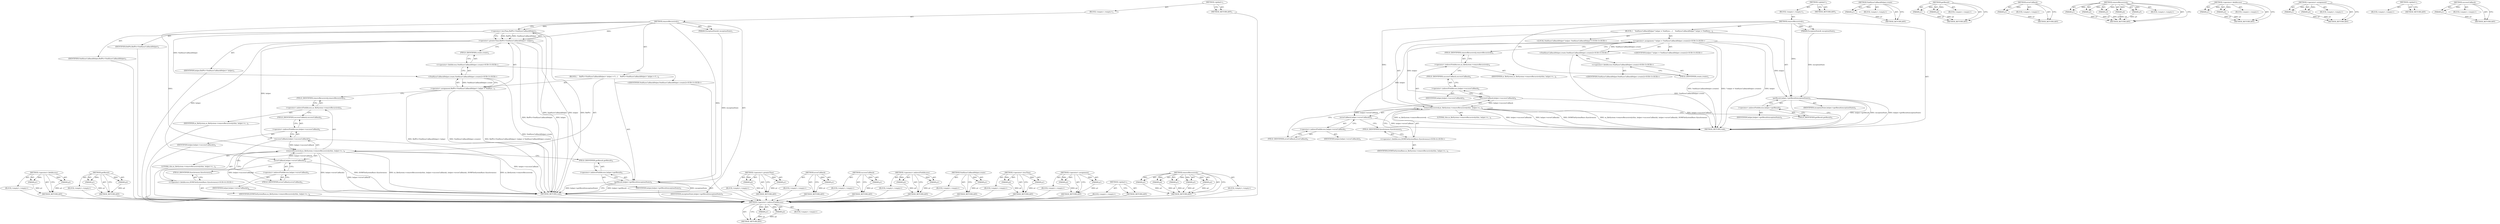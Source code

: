 digraph "successCallback" {
vulnerable_78 [label=<(METHOD,&lt;operator&gt;.fieldAccess)>];
vulnerable_79 [label=<(PARAM,p1)>];
vulnerable_80 [label=<(PARAM,p2)>];
vulnerable_81 [label=<(BLOCK,&lt;empty&gt;,&lt;empty&gt;)>];
vulnerable_82 [label=<(METHOD_RETURN,ANY)>];
vulnerable_104 [label=<(METHOD,getResult)>];
vulnerable_105 [label=<(PARAM,p1)>];
vulnerable_106 [label=<(PARAM,p2)>];
vulnerable_107 [label=<(BLOCK,&lt;empty&gt;,&lt;empty&gt;)>];
vulnerable_108 [label=<(METHOD_RETURN,ANY)>];
vulnerable_6 [label=<(METHOD,&lt;global&gt;)<SUB>1</SUB>>];
vulnerable_7 [label=<(BLOCK,&lt;empty&gt;,&lt;empty&gt;)<SUB>1</SUB>>];
vulnerable_8 [label=<(METHOD,removeRecursively)<SUB>1</SUB>>];
vulnerable_9 [label=<(PARAM,ExceptionState&amp; exceptionState)<SUB>1</SUB>>];
vulnerable_10 [label=<(BLOCK,{
    RefPtr&lt;VoidSyncCallbackHelper&gt; helper = V...,{
    RefPtr&lt;VoidSyncCallbackHelper&gt; helper = V...)<SUB>2</SUB>>];
vulnerable_11 [label=<(&lt;operator&gt;.assignment,RefPtr&lt;VoidSyncCallbackHelper&gt; helper = VoidSyn...)<SUB>3</SUB>>];
vulnerable_12 [label=<(&lt;operator&gt;.greaterThan,RefPtr&lt;VoidSyncCallbackHelper&gt; helper)<SUB>3</SUB>>];
vulnerable_13 [label=<(&lt;operator&gt;.lessThan,RefPtr&lt;VoidSyncCallbackHelper)<SUB>3</SUB>>];
vulnerable_14 [label=<(IDENTIFIER,RefPtr,RefPtr&lt;VoidSyncCallbackHelper)<SUB>3</SUB>>];
vulnerable_15 [label=<(IDENTIFIER,VoidSyncCallbackHelper,RefPtr&lt;VoidSyncCallbackHelper)<SUB>3</SUB>>];
vulnerable_16 [label=<(IDENTIFIER,helper,RefPtr&lt;VoidSyncCallbackHelper&gt; helper)<SUB>3</SUB>>];
vulnerable_17 [label="<(VoidSyncCallbackHelper.create,VoidSyncCallbackHelper::create())<SUB>3</SUB>>"];
vulnerable_18 [label="<(&lt;operator&gt;.fieldAccess,VoidSyncCallbackHelper::create)<SUB>3</SUB>>"];
vulnerable_19 [label="<(IDENTIFIER,VoidSyncCallbackHelper,VoidSyncCallbackHelper::create())<SUB>3</SUB>>"];
vulnerable_20 [label=<(FIELD_IDENTIFIER,create,create)<SUB>3</SUB>>];
vulnerable_21 [label=<(removeRecursively,m_fileSystem-&gt;removeRecursively(this, helper-&gt;s...)<SUB>4</SUB>>];
vulnerable_22 [label=<(&lt;operator&gt;.indirectFieldAccess,m_fileSystem-&gt;removeRecursively)<SUB>4</SUB>>];
vulnerable_23 [label=<(IDENTIFIER,m_fileSystem,m_fileSystem-&gt;removeRecursively(this, helper-&gt;s...)<SUB>4</SUB>>];
vulnerable_24 [label=<(FIELD_IDENTIFIER,removeRecursively,removeRecursively)<SUB>4</SUB>>];
vulnerable_25 [label=<(LITERAL,this,m_fileSystem-&gt;removeRecursively(this, helper-&gt;s...)<SUB>4</SUB>>];
vulnerable_26 [label=<(successCallback,helper-&gt;successCallback())<SUB>4</SUB>>];
vulnerable_27 [label=<(&lt;operator&gt;.indirectFieldAccess,helper-&gt;successCallback)<SUB>4</SUB>>];
vulnerable_28 [label=<(IDENTIFIER,helper,helper-&gt;successCallback())<SUB>4</SUB>>];
vulnerable_29 [label=<(FIELD_IDENTIFIER,successCallback,successCallback)<SUB>4</SUB>>];
vulnerable_30 [label=<(errorCallback,helper-&gt;errorCallback())<SUB>4</SUB>>];
vulnerable_31 [label=<(&lt;operator&gt;.indirectFieldAccess,helper-&gt;errorCallback)<SUB>4</SUB>>];
vulnerable_32 [label=<(IDENTIFIER,helper,helper-&gt;errorCallback())<SUB>4</SUB>>];
vulnerable_33 [label=<(FIELD_IDENTIFIER,errorCallback,errorCallback)<SUB>4</SUB>>];
vulnerable_34 [label="<(&lt;operator&gt;.fieldAccess,DOMFileSystemBase::Synchronous)<SUB>4</SUB>>"];
vulnerable_35 [label=<(IDENTIFIER,DOMFileSystemBase,m_fileSystem-&gt;removeRecursively(this, helper-&gt;s...)<SUB>4</SUB>>];
vulnerable_36 [label=<(FIELD_IDENTIFIER,Synchronous,Synchronous)<SUB>4</SUB>>];
vulnerable_37 [label=<(getResult,helper-&gt;getResult(exceptionState))<SUB>5</SUB>>];
vulnerable_38 [label=<(&lt;operator&gt;.indirectFieldAccess,helper-&gt;getResult)<SUB>5</SUB>>];
vulnerable_39 [label=<(IDENTIFIER,helper,helper-&gt;getResult(exceptionState))<SUB>5</SUB>>];
vulnerable_40 [label=<(FIELD_IDENTIFIER,getResult,getResult)<SUB>5</SUB>>];
vulnerable_41 [label=<(IDENTIFIER,exceptionState,helper-&gt;getResult(exceptionState))<SUB>5</SUB>>];
vulnerable_42 [label=<(METHOD_RETURN,void)<SUB>1</SUB>>];
vulnerable_44 [label=<(METHOD_RETURN,ANY)<SUB>1</SUB>>];
vulnerable_64 [label=<(METHOD,&lt;operator&gt;.greaterThan)>];
vulnerable_65 [label=<(PARAM,p1)>];
vulnerable_66 [label=<(PARAM,p2)>];
vulnerable_67 [label=<(BLOCK,&lt;empty&gt;,&lt;empty&gt;)>];
vulnerable_68 [label=<(METHOD_RETURN,ANY)>];
vulnerable_100 [label=<(METHOD,errorCallback)>];
vulnerable_101 [label=<(PARAM,p1)>];
vulnerable_102 [label=<(BLOCK,&lt;empty&gt;,&lt;empty&gt;)>];
vulnerable_103 [label=<(METHOD_RETURN,ANY)>];
vulnerable_96 [label=<(METHOD,successCallback)>];
vulnerable_97 [label=<(PARAM,p1)>];
vulnerable_98 [label=<(BLOCK,&lt;empty&gt;,&lt;empty&gt;)>];
vulnerable_99 [label=<(METHOD_RETURN,ANY)>];
vulnerable_91 [label=<(METHOD,&lt;operator&gt;.indirectFieldAccess)>];
vulnerable_92 [label=<(PARAM,p1)>];
vulnerable_93 [label=<(PARAM,p2)>];
vulnerable_94 [label=<(BLOCK,&lt;empty&gt;,&lt;empty&gt;)>];
vulnerable_95 [label=<(METHOD_RETURN,ANY)>];
vulnerable_74 [label=<(METHOD,VoidSyncCallbackHelper.create)>];
vulnerable_75 [label=<(PARAM,p1)>];
vulnerable_76 [label=<(BLOCK,&lt;empty&gt;,&lt;empty&gt;)>];
vulnerable_77 [label=<(METHOD_RETURN,ANY)>];
vulnerable_69 [label=<(METHOD,&lt;operator&gt;.lessThan)>];
vulnerable_70 [label=<(PARAM,p1)>];
vulnerable_71 [label=<(PARAM,p2)>];
vulnerable_72 [label=<(BLOCK,&lt;empty&gt;,&lt;empty&gt;)>];
vulnerable_73 [label=<(METHOD_RETURN,ANY)>];
vulnerable_59 [label=<(METHOD,&lt;operator&gt;.assignment)>];
vulnerable_60 [label=<(PARAM,p1)>];
vulnerable_61 [label=<(PARAM,p2)>];
vulnerable_62 [label=<(BLOCK,&lt;empty&gt;,&lt;empty&gt;)>];
vulnerable_63 [label=<(METHOD_RETURN,ANY)>];
vulnerable_53 [label=<(METHOD,&lt;global&gt;)<SUB>1</SUB>>];
vulnerable_54 [label=<(BLOCK,&lt;empty&gt;,&lt;empty&gt;)>];
vulnerable_55 [label=<(METHOD_RETURN,ANY)>];
vulnerable_83 [label=<(METHOD,removeRecursively)>];
vulnerable_84 [label=<(PARAM,p1)>];
vulnerable_85 [label=<(PARAM,p2)>];
vulnerable_86 [label=<(PARAM,p3)>];
vulnerable_87 [label=<(PARAM,p4)>];
vulnerable_88 [label=<(PARAM,p5)>];
vulnerable_89 [label=<(BLOCK,&lt;empty&gt;,&lt;empty&gt;)>];
vulnerable_90 [label=<(METHOD_RETURN,ANY)>];
fixed_80 [label=<(METHOD,&lt;operator&gt;.indirectFieldAccess)>];
fixed_81 [label=<(PARAM,p1)>];
fixed_82 [label=<(PARAM,p2)>];
fixed_83 [label=<(BLOCK,&lt;empty&gt;,&lt;empty&gt;)>];
fixed_84 [label=<(METHOD_RETURN,ANY)>];
fixed_6 [label=<(METHOD,&lt;global&gt;)<SUB>1</SUB>>];
fixed_7 [label=<(BLOCK,&lt;empty&gt;,&lt;empty&gt;)<SUB>1</SUB>>];
fixed_8 [label=<(METHOD,removeRecursively)<SUB>1</SUB>>];
fixed_9 [label=<(PARAM,ExceptionState&amp; exceptionState)<SUB>1</SUB>>];
fixed_10 [label=<(BLOCK,{
    VoidSyncCallbackHelper* helper = VoidSync...,{
    VoidSyncCallbackHelper* helper = VoidSync...)<SUB>2</SUB>>];
fixed_11 [label="<(LOCAL,VoidSyncCallbackHelper* helper: VoidSyncCallbackHelper*)<SUB>3</SUB>>"];
fixed_12 [label="<(&lt;operator&gt;.assignment,* helper = VoidSyncCallbackHelper::create())<SUB>3</SUB>>"];
fixed_13 [label="<(IDENTIFIER,helper,* helper = VoidSyncCallbackHelper::create())<SUB>3</SUB>>"];
fixed_14 [label="<(VoidSyncCallbackHelper.create,VoidSyncCallbackHelper::create())<SUB>3</SUB>>"];
fixed_15 [label="<(&lt;operator&gt;.fieldAccess,VoidSyncCallbackHelper::create)<SUB>3</SUB>>"];
fixed_16 [label="<(IDENTIFIER,VoidSyncCallbackHelper,VoidSyncCallbackHelper::create())<SUB>3</SUB>>"];
fixed_17 [label=<(FIELD_IDENTIFIER,create,create)<SUB>3</SUB>>];
fixed_18 [label=<(removeRecursively,m_fileSystem-&gt;removeRecursively(this, helper-&gt;s...)<SUB>4</SUB>>];
fixed_19 [label=<(&lt;operator&gt;.indirectFieldAccess,m_fileSystem-&gt;removeRecursively)<SUB>4</SUB>>];
fixed_20 [label=<(IDENTIFIER,m_fileSystem,m_fileSystem-&gt;removeRecursively(this, helper-&gt;s...)<SUB>4</SUB>>];
fixed_21 [label=<(FIELD_IDENTIFIER,removeRecursively,removeRecursively)<SUB>4</SUB>>];
fixed_22 [label=<(LITERAL,this,m_fileSystem-&gt;removeRecursively(this, helper-&gt;s...)<SUB>4</SUB>>];
fixed_23 [label=<(successCallback,helper-&gt;successCallback())<SUB>4</SUB>>];
fixed_24 [label=<(&lt;operator&gt;.indirectFieldAccess,helper-&gt;successCallback)<SUB>4</SUB>>];
fixed_25 [label=<(IDENTIFIER,helper,helper-&gt;successCallback())<SUB>4</SUB>>];
fixed_26 [label=<(FIELD_IDENTIFIER,successCallback,successCallback)<SUB>4</SUB>>];
fixed_27 [label=<(errorCallback,helper-&gt;errorCallback())<SUB>4</SUB>>];
fixed_28 [label=<(&lt;operator&gt;.indirectFieldAccess,helper-&gt;errorCallback)<SUB>4</SUB>>];
fixed_29 [label=<(IDENTIFIER,helper,helper-&gt;errorCallback())<SUB>4</SUB>>];
fixed_30 [label=<(FIELD_IDENTIFIER,errorCallback,errorCallback)<SUB>4</SUB>>];
fixed_31 [label="<(&lt;operator&gt;.fieldAccess,DOMFileSystemBase::Synchronous)<SUB>4</SUB>>"];
fixed_32 [label=<(IDENTIFIER,DOMFileSystemBase,m_fileSystem-&gt;removeRecursively(this, helper-&gt;s...)<SUB>4</SUB>>];
fixed_33 [label=<(FIELD_IDENTIFIER,Synchronous,Synchronous)<SUB>4</SUB>>];
fixed_34 [label=<(getResult,helper-&gt;getResult(exceptionState))<SUB>5</SUB>>];
fixed_35 [label=<(&lt;operator&gt;.indirectFieldAccess,helper-&gt;getResult)<SUB>5</SUB>>];
fixed_36 [label=<(IDENTIFIER,helper,helper-&gt;getResult(exceptionState))<SUB>5</SUB>>];
fixed_37 [label=<(FIELD_IDENTIFIER,getResult,getResult)<SUB>5</SUB>>];
fixed_38 [label=<(IDENTIFIER,exceptionState,helper-&gt;getResult(exceptionState))<SUB>5</SUB>>];
fixed_39 [label=<(METHOD_RETURN,void)<SUB>1</SUB>>];
fixed_41 [label=<(METHOD_RETURN,ANY)<SUB>1</SUB>>];
fixed_63 [label=<(METHOD,VoidSyncCallbackHelper.create)>];
fixed_64 [label=<(PARAM,p1)>];
fixed_65 [label=<(BLOCK,&lt;empty&gt;,&lt;empty&gt;)>];
fixed_66 [label=<(METHOD_RETURN,ANY)>];
fixed_93 [label=<(METHOD,getResult)>];
fixed_94 [label=<(PARAM,p1)>];
fixed_95 [label=<(PARAM,p2)>];
fixed_96 [label=<(BLOCK,&lt;empty&gt;,&lt;empty&gt;)>];
fixed_97 [label=<(METHOD_RETURN,ANY)>];
fixed_89 [label=<(METHOD,errorCallback)>];
fixed_90 [label=<(PARAM,p1)>];
fixed_91 [label=<(BLOCK,&lt;empty&gt;,&lt;empty&gt;)>];
fixed_92 [label=<(METHOD_RETURN,ANY)>];
fixed_72 [label=<(METHOD,removeRecursively)>];
fixed_73 [label=<(PARAM,p1)>];
fixed_74 [label=<(PARAM,p2)>];
fixed_75 [label=<(PARAM,p3)>];
fixed_76 [label=<(PARAM,p4)>];
fixed_77 [label=<(PARAM,p5)>];
fixed_78 [label=<(BLOCK,&lt;empty&gt;,&lt;empty&gt;)>];
fixed_79 [label=<(METHOD_RETURN,ANY)>];
fixed_67 [label=<(METHOD,&lt;operator&gt;.fieldAccess)>];
fixed_68 [label=<(PARAM,p1)>];
fixed_69 [label=<(PARAM,p2)>];
fixed_70 [label=<(BLOCK,&lt;empty&gt;,&lt;empty&gt;)>];
fixed_71 [label=<(METHOD_RETURN,ANY)>];
fixed_58 [label=<(METHOD,&lt;operator&gt;.assignment)>];
fixed_59 [label=<(PARAM,p1)>];
fixed_60 [label=<(PARAM,p2)>];
fixed_61 [label=<(BLOCK,&lt;empty&gt;,&lt;empty&gt;)>];
fixed_62 [label=<(METHOD_RETURN,ANY)>];
fixed_52 [label=<(METHOD,&lt;global&gt;)<SUB>1</SUB>>];
fixed_53 [label=<(BLOCK,&lt;empty&gt;,&lt;empty&gt;)>];
fixed_54 [label=<(METHOD_RETURN,ANY)>];
fixed_85 [label=<(METHOD,successCallback)>];
fixed_86 [label=<(PARAM,p1)>];
fixed_87 [label=<(BLOCK,&lt;empty&gt;,&lt;empty&gt;)>];
fixed_88 [label=<(METHOD_RETURN,ANY)>];
vulnerable_78 -> vulnerable_79  [key=0, label="AST: "];
vulnerable_78 -> vulnerable_79  [key=1, label="DDG: "];
vulnerable_78 -> vulnerable_81  [key=0, label="AST: "];
vulnerable_78 -> vulnerable_80  [key=0, label="AST: "];
vulnerable_78 -> vulnerable_80  [key=1, label="DDG: "];
vulnerable_78 -> vulnerable_82  [key=0, label="AST: "];
vulnerable_78 -> vulnerable_82  [key=1, label="CFG: "];
vulnerable_79 -> vulnerable_82  [key=0, label="DDG: p1"];
vulnerable_80 -> vulnerable_82  [key=0, label="DDG: p2"];
vulnerable_81 -> fixed_80  [key=0];
vulnerable_82 -> fixed_80  [key=0];
vulnerable_104 -> vulnerable_105  [key=0, label="AST: "];
vulnerable_104 -> vulnerable_105  [key=1, label="DDG: "];
vulnerable_104 -> vulnerable_107  [key=0, label="AST: "];
vulnerable_104 -> vulnerable_106  [key=0, label="AST: "];
vulnerable_104 -> vulnerable_106  [key=1, label="DDG: "];
vulnerable_104 -> vulnerable_108  [key=0, label="AST: "];
vulnerable_104 -> vulnerable_108  [key=1, label="CFG: "];
vulnerable_105 -> vulnerable_108  [key=0, label="DDG: p1"];
vulnerable_106 -> vulnerable_108  [key=0, label="DDG: p2"];
vulnerable_107 -> fixed_80  [key=0];
vulnerable_108 -> fixed_80  [key=0];
vulnerable_6 -> vulnerable_7  [key=0, label="AST: "];
vulnerable_6 -> vulnerable_44  [key=0, label="AST: "];
vulnerable_6 -> vulnerable_44  [key=1, label="CFG: "];
vulnerable_7 -> vulnerable_8  [key=0, label="AST: "];
vulnerable_8 -> vulnerable_9  [key=0, label="AST: "];
vulnerable_8 -> vulnerable_9  [key=1, label="DDG: "];
vulnerable_8 -> vulnerable_10  [key=0, label="AST: "];
vulnerable_8 -> vulnerable_42  [key=0, label="AST: "];
vulnerable_8 -> vulnerable_13  [key=0, label="CFG: "];
vulnerable_8 -> vulnerable_13  [key=1, label="DDG: "];
vulnerable_8 -> vulnerable_21  [key=0, label="DDG: "];
vulnerable_8 -> vulnerable_37  [key=0, label="DDG: "];
vulnerable_8 -> vulnerable_12  [key=0, label="DDG: "];
vulnerable_9 -> vulnerable_37  [key=0, label="DDG: exceptionState"];
vulnerable_10 -> vulnerable_11  [key=0, label="AST: "];
vulnerable_10 -> vulnerable_21  [key=0, label="AST: "];
vulnerable_10 -> vulnerable_37  [key=0, label="AST: "];
vulnerable_11 -> vulnerable_12  [key=0, label="AST: "];
vulnerable_11 -> vulnerable_17  [key=0, label="AST: "];
vulnerable_11 -> vulnerable_24  [key=0, label="CFG: "];
vulnerable_11 -> vulnerable_42  [key=0, label="DDG: RefPtr&lt;VoidSyncCallbackHelper&gt; helper"];
vulnerable_11 -> vulnerable_42  [key=1, label="DDG: VoidSyncCallbackHelper::create()"];
vulnerable_11 -> vulnerable_42  [key=2, label="DDG: RefPtr&lt;VoidSyncCallbackHelper&gt; helper = VoidSyncCallbackHelper::create()"];
vulnerable_12 -> vulnerable_13  [key=0, label="AST: "];
vulnerable_12 -> vulnerable_16  [key=0, label="AST: "];
vulnerable_12 -> vulnerable_20  [key=0, label="CFG: "];
vulnerable_12 -> vulnerable_42  [key=0, label="DDG: RefPtr&lt;VoidSyncCallbackHelper"];
vulnerable_12 -> vulnerable_42  [key=1, label="DDG: helper"];
vulnerable_12 -> vulnerable_37  [key=0, label="DDG: helper"];
vulnerable_12 -> vulnerable_26  [key=0, label="DDG: helper"];
vulnerable_12 -> vulnerable_30  [key=0, label="DDG: helper"];
vulnerable_13 -> vulnerable_14  [key=0, label="AST: "];
vulnerable_13 -> vulnerable_15  [key=0, label="AST: "];
vulnerable_13 -> vulnerable_12  [key=0, label="CFG: "];
vulnerable_13 -> vulnerable_12  [key=1, label="DDG: RefPtr"];
vulnerable_13 -> vulnerable_12  [key=2, label="DDG: VoidSyncCallbackHelper"];
vulnerable_13 -> vulnerable_42  [key=0, label="DDG: VoidSyncCallbackHelper"];
vulnerable_13 -> vulnerable_42  [key=1, label="DDG: RefPtr"];
vulnerable_13 -> vulnerable_17  [key=0, label="DDG: VoidSyncCallbackHelper"];
vulnerable_14 -> fixed_80  [key=0];
vulnerable_15 -> fixed_80  [key=0];
vulnerable_16 -> fixed_80  [key=0];
vulnerable_17 -> vulnerable_18  [key=0, label="AST: "];
vulnerable_17 -> vulnerable_11  [key=0, label="CFG: "];
vulnerable_17 -> vulnerable_11  [key=1, label="DDG: VoidSyncCallbackHelper::create"];
vulnerable_17 -> vulnerable_42  [key=0, label="DDG: VoidSyncCallbackHelper::create"];
vulnerable_18 -> vulnerable_19  [key=0, label="AST: "];
vulnerable_18 -> vulnerable_20  [key=0, label="AST: "];
vulnerable_18 -> vulnerable_17  [key=0, label="CFG: "];
vulnerable_19 -> fixed_80  [key=0];
vulnerable_20 -> vulnerable_18  [key=0, label="CFG: "];
vulnerable_21 -> vulnerable_22  [key=0, label="AST: "];
vulnerable_21 -> vulnerable_25  [key=0, label="AST: "];
vulnerable_21 -> vulnerable_26  [key=0, label="AST: "];
vulnerable_21 -> vulnerable_30  [key=0, label="AST: "];
vulnerable_21 -> vulnerable_34  [key=0, label="AST: "];
vulnerable_21 -> vulnerable_40  [key=0, label="CFG: "];
vulnerable_21 -> vulnerable_42  [key=0, label="DDG: m_fileSystem-&gt;removeRecursively"];
vulnerable_21 -> vulnerable_42  [key=1, label="DDG: helper-&gt;successCallback()"];
vulnerable_21 -> vulnerable_42  [key=2, label="DDG: helper-&gt;errorCallback()"];
vulnerable_21 -> vulnerable_42  [key=3, label="DDG: DOMFileSystemBase::Synchronous"];
vulnerable_21 -> vulnerable_42  [key=4, label="DDG: m_fileSystem-&gt;removeRecursively(this, helper-&gt;successCallback(), helper-&gt;errorCallback(), DOMFileSystemBase::Synchronous)"];
vulnerable_22 -> vulnerable_23  [key=0, label="AST: "];
vulnerable_22 -> vulnerable_24  [key=0, label="AST: "];
vulnerable_22 -> vulnerable_29  [key=0, label="CFG: "];
vulnerable_23 -> fixed_80  [key=0];
vulnerable_24 -> vulnerable_22  [key=0, label="CFG: "];
vulnerable_25 -> fixed_80  [key=0];
vulnerable_26 -> vulnerable_27  [key=0, label="AST: "];
vulnerable_26 -> vulnerable_33  [key=0, label="CFG: "];
vulnerable_26 -> vulnerable_42  [key=0, label="DDG: helper-&gt;successCallback"];
vulnerable_26 -> vulnerable_21  [key=0, label="DDG: helper-&gt;successCallback"];
vulnerable_27 -> vulnerable_28  [key=0, label="AST: "];
vulnerable_27 -> vulnerable_29  [key=0, label="AST: "];
vulnerable_27 -> vulnerable_26  [key=0, label="CFG: "];
vulnerable_28 -> fixed_80  [key=0];
vulnerable_29 -> vulnerable_27  [key=0, label="CFG: "];
vulnerable_30 -> vulnerable_31  [key=0, label="AST: "];
vulnerable_30 -> vulnerable_36  [key=0, label="CFG: "];
vulnerable_30 -> vulnerable_42  [key=0, label="DDG: helper-&gt;errorCallback"];
vulnerable_30 -> vulnerable_21  [key=0, label="DDG: helper-&gt;errorCallback"];
vulnerable_31 -> vulnerable_32  [key=0, label="AST: "];
vulnerable_31 -> vulnerable_33  [key=0, label="AST: "];
vulnerable_31 -> vulnerable_30  [key=0, label="CFG: "];
vulnerable_32 -> fixed_80  [key=0];
vulnerable_33 -> vulnerable_31  [key=0, label="CFG: "];
vulnerable_34 -> vulnerable_35  [key=0, label="AST: "];
vulnerable_34 -> vulnerable_36  [key=0, label="AST: "];
vulnerable_34 -> vulnerable_21  [key=0, label="CFG: "];
vulnerable_35 -> fixed_80  [key=0];
vulnerable_36 -> vulnerable_34  [key=0, label="CFG: "];
vulnerable_37 -> vulnerable_38  [key=0, label="AST: "];
vulnerable_37 -> vulnerable_41  [key=0, label="AST: "];
vulnerable_37 -> vulnerable_42  [key=0, label="CFG: "];
vulnerable_37 -> vulnerable_42  [key=1, label="DDG: helper-&gt;getResult"];
vulnerable_37 -> vulnerable_42  [key=2, label="DDG: exceptionState"];
vulnerable_37 -> vulnerable_42  [key=3, label="DDG: helper-&gt;getResult(exceptionState)"];
vulnerable_38 -> vulnerable_39  [key=0, label="AST: "];
vulnerable_38 -> vulnerable_40  [key=0, label="AST: "];
vulnerable_38 -> vulnerable_37  [key=0, label="CFG: "];
vulnerable_39 -> fixed_80  [key=0];
vulnerable_40 -> vulnerable_38  [key=0, label="CFG: "];
vulnerable_41 -> fixed_80  [key=0];
vulnerable_42 -> fixed_80  [key=0];
vulnerable_44 -> fixed_80  [key=0];
vulnerable_64 -> vulnerable_65  [key=0, label="AST: "];
vulnerable_64 -> vulnerable_65  [key=1, label="DDG: "];
vulnerable_64 -> vulnerable_67  [key=0, label="AST: "];
vulnerable_64 -> vulnerable_66  [key=0, label="AST: "];
vulnerable_64 -> vulnerable_66  [key=1, label="DDG: "];
vulnerable_64 -> vulnerable_68  [key=0, label="AST: "];
vulnerable_64 -> vulnerable_68  [key=1, label="CFG: "];
vulnerable_65 -> vulnerable_68  [key=0, label="DDG: p1"];
vulnerable_66 -> vulnerable_68  [key=0, label="DDG: p2"];
vulnerable_67 -> fixed_80  [key=0];
vulnerable_68 -> fixed_80  [key=0];
vulnerable_100 -> vulnerable_101  [key=0, label="AST: "];
vulnerable_100 -> vulnerable_101  [key=1, label="DDG: "];
vulnerable_100 -> vulnerable_102  [key=0, label="AST: "];
vulnerable_100 -> vulnerable_103  [key=0, label="AST: "];
vulnerable_100 -> vulnerable_103  [key=1, label="CFG: "];
vulnerable_101 -> vulnerable_103  [key=0, label="DDG: p1"];
vulnerable_102 -> fixed_80  [key=0];
vulnerable_103 -> fixed_80  [key=0];
vulnerable_96 -> vulnerable_97  [key=0, label="AST: "];
vulnerable_96 -> vulnerable_97  [key=1, label="DDG: "];
vulnerable_96 -> vulnerable_98  [key=0, label="AST: "];
vulnerable_96 -> vulnerable_99  [key=0, label="AST: "];
vulnerable_96 -> vulnerable_99  [key=1, label="CFG: "];
vulnerable_97 -> vulnerable_99  [key=0, label="DDG: p1"];
vulnerable_98 -> fixed_80  [key=0];
vulnerable_99 -> fixed_80  [key=0];
vulnerable_91 -> vulnerable_92  [key=0, label="AST: "];
vulnerable_91 -> vulnerable_92  [key=1, label="DDG: "];
vulnerable_91 -> vulnerable_94  [key=0, label="AST: "];
vulnerable_91 -> vulnerable_93  [key=0, label="AST: "];
vulnerable_91 -> vulnerable_93  [key=1, label="DDG: "];
vulnerable_91 -> vulnerable_95  [key=0, label="AST: "];
vulnerable_91 -> vulnerable_95  [key=1, label="CFG: "];
vulnerable_92 -> vulnerable_95  [key=0, label="DDG: p1"];
vulnerable_93 -> vulnerable_95  [key=0, label="DDG: p2"];
vulnerable_94 -> fixed_80  [key=0];
vulnerable_95 -> fixed_80  [key=0];
vulnerable_74 -> vulnerable_75  [key=0, label="AST: "];
vulnerable_74 -> vulnerable_75  [key=1, label="DDG: "];
vulnerable_74 -> vulnerable_76  [key=0, label="AST: "];
vulnerable_74 -> vulnerable_77  [key=0, label="AST: "];
vulnerable_74 -> vulnerable_77  [key=1, label="CFG: "];
vulnerable_75 -> vulnerable_77  [key=0, label="DDG: p1"];
vulnerable_76 -> fixed_80  [key=0];
vulnerable_77 -> fixed_80  [key=0];
vulnerable_69 -> vulnerable_70  [key=0, label="AST: "];
vulnerable_69 -> vulnerable_70  [key=1, label="DDG: "];
vulnerable_69 -> vulnerable_72  [key=0, label="AST: "];
vulnerable_69 -> vulnerable_71  [key=0, label="AST: "];
vulnerable_69 -> vulnerable_71  [key=1, label="DDG: "];
vulnerable_69 -> vulnerable_73  [key=0, label="AST: "];
vulnerable_69 -> vulnerable_73  [key=1, label="CFG: "];
vulnerable_70 -> vulnerable_73  [key=0, label="DDG: p1"];
vulnerable_71 -> vulnerable_73  [key=0, label="DDG: p2"];
vulnerable_72 -> fixed_80  [key=0];
vulnerable_73 -> fixed_80  [key=0];
vulnerable_59 -> vulnerable_60  [key=0, label="AST: "];
vulnerable_59 -> vulnerable_60  [key=1, label="DDG: "];
vulnerable_59 -> vulnerable_62  [key=0, label="AST: "];
vulnerable_59 -> vulnerable_61  [key=0, label="AST: "];
vulnerable_59 -> vulnerable_61  [key=1, label="DDG: "];
vulnerable_59 -> vulnerable_63  [key=0, label="AST: "];
vulnerable_59 -> vulnerable_63  [key=1, label="CFG: "];
vulnerable_60 -> vulnerable_63  [key=0, label="DDG: p1"];
vulnerable_61 -> vulnerable_63  [key=0, label="DDG: p2"];
vulnerable_62 -> fixed_80  [key=0];
vulnerable_63 -> fixed_80  [key=0];
vulnerable_53 -> vulnerable_54  [key=0, label="AST: "];
vulnerable_53 -> vulnerable_55  [key=0, label="AST: "];
vulnerable_53 -> vulnerable_55  [key=1, label="CFG: "];
vulnerable_54 -> fixed_80  [key=0];
vulnerable_55 -> fixed_80  [key=0];
vulnerable_83 -> vulnerable_84  [key=0, label="AST: "];
vulnerable_83 -> vulnerable_84  [key=1, label="DDG: "];
vulnerable_83 -> vulnerable_89  [key=0, label="AST: "];
vulnerable_83 -> vulnerable_85  [key=0, label="AST: "];
vulnerable_83 -> vulnerable_85  [key=1, label="DDG: "];
vulnerable_83 -> vulnerable_90  [key=0, label="AST: "];
vulnerable_83 -> vulnerable_90  [key=1, label="CFG: "];
vulnerable_83 -> vulnerable_86  [key=0, label="AST: "];
vulnerable_83 -> vulnerable_86  [key=1, label="DDG: "];
vulnerable_83 -> vulnerable_87  [key=0, label="AST: "];
vulnerable_83 -> vulnerable_87  [key=1, label="DDG: "];
vulnerable_83 -> vulnerable_88  [key=0, label="AST: "];
vulnerable_83 -> vulnerable_88  [key=1, label="DDG: "];
vulnerable_84 -> vulnerable_90  [key=0, label="DDG: p1"];
vulnerable_85 -> vulnerable_90  [key=0, label="DDG: p2"];
vulnerable_86 -> vulnerable_90  [key=0, label="DDG: p3"];
vulnerable_87 -> vulnerable_90  [key=0, label="DDG: p4"];
vulnerable_88 -> vulnerable_90  [key=0, label="DDG: p5"];
vulnerable_89 -> fixed_80  [key=0];
vulnerable_90 -> fixed_80  [key=0];
fixed_80 -> fixed_81  [key=0, label="AST: "];
fixed_80 -> fixed_81  [key=1, label="DDG: "];
fixed_80 -> fixed_83  [key=0, label="AST: "];
fixed_80 -> fixed_82  [key=0, label="AST: "];
fixed_80 -> fixed_82  [key=1, label="DDG: "];
fixed_80 -> fixed_84  [key=0, label="AST: "];
fixed_80 -> fixed_84  [key=1, label="CFG: "];
fixed_81 -> fixed_84  [key=0, label="DDG: p1"];
fixed_82 -> fixed_84  [key=0, label="DDG: p2"];
fixed_6 -> fixed_7  [key=0, label="AST: "];
fixed_6 -> fixed_41  [key=0, label="AST: "];
fixed_6 -> fixed_41  [key=1, label="CFG: "];
fixed_7 -> fixed_8  [key=0, label="AST: "];
fixed_8 -> fixed_9  [key=0, label="AST: "];
fixed_8 -> fixed_9  [key=1, label="DDG: "];
fixed_8 -> fixed_10  [key=0, label="AST: "];
fixed_8 -> fixed_39  [key=0, label="AST: "];
fixed_8 -> fixed_17  [key=0, label="CFG: "];
fixed_8 -> fixed_18  [key=0, label="DDG: "];
fixed_8 -> fixed_34  [key=0, label="DDG: "];
fixed_9 -> fixed_34  [key=0, label="DDG: exceptionState"];
fixed_10 -> fixed_11  [key=0, label="AST: "];
fixed_10 -> fixed_12  [key=0, label="AST: "];
fixed_10 -> fixed_18  [key=0, label="AST: "];
fixed_10 -> fixed_34  [key=0, label="AST: "];
fixed_12 -> fixed_13  [key=0, label="AST: "];
fixed_12 -> fixed_14  [key=0, label="AST: "];
fixed_12 -> fixed_21  [key=0, label="CFG: "];
fixed_12 -> fixed_39  [key=0, label="DDG: helper"];
fixed_12 -> fixed_39  [key=1, label="DDG: VoidSyncCallbackHelper::create()"];
fixed_12 -> fixed_39  [key=2, label="DDG: * helper = VoidSyncCallbackHelper::create()"];
fixed_12 -> fixed_34  [key=0, label="DDG: helper"];
fixed_12 -> fixed_23  [key=0, label="DDG: helper"];
fixed_12 -> fixed_27  [key=0, label="DDG: helper"];
fixed_14 -> fixed_15  [key=0, label="AST: "];
fixed_14 -> fixed_12  [key=0, label="CFG: "];
fixed_14 -> fixed_12  [key=1, label="DDG: VoidSyncCallbackHelper::create"];
fixed_14 -> fixed_39  [key=0, label="DDG: VoidSyncCallbackHelper::create"];
fixed_15 -> fixed_16  [key=0, label="AST: "];
fixed_15 -> fixed_17  [key=0, label="AST: "];
fixed_15 -> fixed_14  [key=0, label="CFG: "];
fixed_17 -> fixed_15  [key=0, label="CFG: "];
fixed_18 -> fixed_19  [key=0, label="AST: "];
fixed_18 -> fixed_22  [key=0, label="AST: "];
fixed_18 -> fixed_23  [key=0, label="AST: "];
fixed_18 -> fixed_27  [key=0, label="AST: "];
fixed_18 -> fixed_31  [key=0, label="AST: "];
fixed_18 -> fixed_37  [key=0, label="CFG: "];
fixed_18 -> fixed_39  [key=0, label="DDG: m_fileSystem-&gt;removeRecursively"];
fixed_18 -> fixed_39  [key=1, label="DDG: helper-&gt;successCallback()"];
fixed_18 -> fixed_39  [key=2, label="DDG: helper-&gt;errorCallback()"];
fixed_18 -> fixed_39  [key=3, label="DDG: DOMFileSystemBase::Synchronous"];
fixed_18 -> fixed_39  [key=4, label="DDG: m_fileSystem-&gt;removeRecursively(this, helper-&gt;successCallback(), helper-&gt;errorCallback(), DOMFileSystemBase::Synchronous)"];
fixed_19 -> fixed_20  [key=0, label="AST: "];
fixed_19 -> fixed_21  [key=0, label="AST: "];
fixed_19 -> fixed_26  [key=0, label="CFG: "];
fixed_21 -> fixed_19  [key=0, label="CFG: "];
fixed_23 -> fixed_24  [key=0, label="AST: "];
fixed_23 -> fixed_30  [key=0, label="CFG: "];
fixed_23 -> fixed_39  [key=0, label="DDG: helper-&gt;successCallback"];
fixed_23 -> fixed_18  [key=0, label="DDG: helper-&gt;successCallback"];
fixed_24 -> fixed_25  [key=0, label="AST: "];
fixed_24 -> fixed_26  [key=0, label="AST: "];
fixed_24 -> fixed_23  [key=0, label="CFG: "];
fixed_26 -> fixed_24  [key=0, label="CFG: "];
fixed_27 -> fixed_28  [key=0, label="AST: "];
fixed_27 -> fixed_33  [key=0, label="CFG: "];
fixed_27 -> fixed_39  [key=0, label="DDG: helper-&gt;errorCallback"];
fixed_27 -> fixed_18  [key=0, label="DDG: helper-&gt;errorCallback"];
fixed_28 -> fixed_29  [key=0, label="AST: "];
fixed_28 -> fixed_30  [key=0, label="AST: "];
fixed_28 -> fixed_27  [key=0, label="CFG: "];
fixed_30 -> fixed_28  [key=0, label="CFG: "];
fixed_31 -> fixed_32  [key=0, label="AST: "];
fixed_31 -> fixed_33  [key=0, label="AST: "];
fixed_31 -> fixed_18  [key=0, label="CFG: "];
fixed_33 -> fixed_31  [key=0, label="CFG: "];
fixed_34 -> fixed_35  [key=0, label="AST: "];
fixed_34 -> fixed_38  [key=0, label="AST: "];
fixed_34 -> fixed_39  [key=0, label="CFG: "];
fixed_34 -> fixed_39  [key=1, label="DDG: helper-&gt;getResult"];
fixed_34 -> fixed_39  [key=2, label="DDG: exceptionState"];
fixed_34 -> fixed_39  [key=3, label="DDG: helper-&gt;getResult(exceptionState)"];
fixed_35 -> fixed_36  [key=0, label="AST: "];
fixed_35 -> fixed_37  [key=0, label="AST: "];
fixed_35 -> fixed_34  [key=0, label="CFG: "];
fixed_37 -> fixed_35  [key=0, label="CFG: "];
fixed_63 -> fixed_64  [key=0, label="AST: "];
fixed_63 -> fixed_64  [key=1, label="DDG: "];
fixed_63 -> fixed_65  [key=0, label="AST: "];
fixed_63 -> fixed_66  [key=0, label="AST: "];
fixed_63 -> fixed_66  [key=1, label="CFG: "];
fixed_64 -> fixed_66  [key=0, label="DDG: p1"];
fixed_93 -> fixed_94  [key=0, label="AST: "];
fixed_93 -> fixed_94  [key=1, label="DDG: "];
fixed_93 -> fixed_96  [key=0, label="AST: "];
fixed_93 -> fixed_95  [key=0, label="AST: "];
fixed_93 -> fixed_95  [key=1, label="DDG: "];
fixed_93 -> fixed_97  [key=0, label="AST: "];
fixed_93 -> fixed_97  [key=1, label="CFG: "];
fixed_94 -> fixed_97  [key=0, label="DDG: p1"];
fixed_95 -> fixed_97  [key=0, label="DDG: p2"];
fixed_89 -> fixed_90  [key=0, label="AST: "];
fixed_89 -> fixed_90  [key=1, label="DDG: "];
fixed_89 -> fixed_91  [key=0, label="AST: "];
fixed_89 -> fixed_92  [key=0, label="AST: "];
fixed_89 -> fixed_92  [key=1, label="CFG: "];
fixed_90 -> fixed_92  [key=0, label="DDG: p1"];
fixed_72 -> fixed_73  [key=0, label="AST: "];
fixed_72 -> fixed_73  [key=1, label="DDG: "];
fixed_72 -> fixed_78  [key=0, label="AST: "];
fixed_72 -> fixed_74  [key=0, label="AST: "];
fixed_72 -> fixed_74  [key=1, label="DDG: "];
fixed_72 -> fixed_79  [key=0, label="AST: "];
fixed_72 -> fixed_79  [key=1, label="CFG: "];
fixed_72 -> fixed_75  [key=0, label="AST: "];
fixed_72 -> fixed_75  [key=1, label="DDG: "];
fixed_72 -> fixed_76  [key=0, label="AST: "];
fixed_72 -> fixed_76  [key=1, label="DDG: "];
fixed_72 -> fixed_77  [key=0, label="AST: "];
fixed_72 -> fixed_77  [key=1, label="DDG: "];
fixed_73 -> fixed_79  [key=0, label="DDG: p1"];
fixed_74 -> fixed_79  [key=0, label="DDG: p2"];
fixed_75 -> fixed_79  [key=0, label="DDG: p3"];
fixed_76 -> fixed_79  [key=0, label="DDG: p4"];
fixed_77 -> fixed_79  [key=0, label="DDG: p5"];
fixed_67 -> fixed_68  [key=0, label="AST: "];
fixed_67 -> fixed_68  [key=1, label="DDG: "];
fixed_67 -> fixed_70  [key=0, label="AST: "];
fixed_67 -> fixed_69  [key=0, label="AST: "];
fixed_67 -> fixed_69  [key=1, label="DDG: "];
fixed_67 -> fixed_71  [key=0, label="AST: "];
fixed_67 -> fixed_71  [key=1, label="CFG: "];
fixed_68 -> fixed_71  [key=0, label="DDG: p1"];
fixed_69 -> fixed_71  [key=0, label="DDG: p2"];
fixed_58 -> fixed_59  [key=0, label="AST: "];
fixed_58 -> fixed_59  [key=1, label="DDG: "];
fixed_58 -> fixed_61  [key=0, label="AST: "];
fixed_58 -> fixed_60  [key=0, label="AST: "];
fixed_58 -> fixed_60  [key=1, label="DDG: "];
fixed_58 -> fixed_62  [key=0, label="AST: "];
fixed_58 -> fixed_62  [key=1, label="CFG: "];
fixed_59 -> fixed_62  [key=0, label="DDG: p1"];
fixed_60 -> fixed_62  [key=0, label="DDG: p2"];
fixed_52 -> fixed_53  [key=0, label="AST: "];
fixed_52 -> fixed_54  [key=0, label="AST: "];
fixed_52 -> fixed_54  [key=1, label="CFG: "];
fixed_85 -> fixed_86  [key=0, label="AST: "];
fixed_85 -> fixed_86  [key=1, label="DDG: "];
fixed_85 -> fixed_87  [key=0, label="AST: "];
fixed_85 -> fixed_88  [key=0, label="AST: "];
fixed_85 -> fixed_88  [key=1, label="CFG: "];
fixed_86 -> fixed_88  [key=0, label="DDG: p1"];
}
